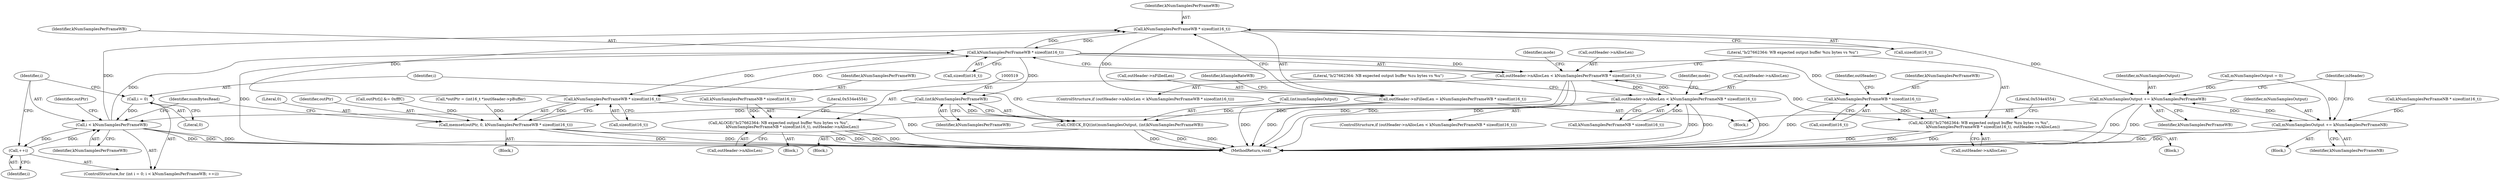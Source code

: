 digraph "0_Android_daa85dac2055b22dabbb3b4e537597e6ab73a866@API" {
"1000583" [label="(Call,kNumSamplesPerFrameWB * sizeof(int16_t))"];
"1000526" [label="(Call,i < kNumSamplesPerFrameWB)"];
"1000523" [label="(Call,i = 0)"];
"1000529" [label="(Call,++i)"];
"1000518" [label="(Call,(int)kNumSamplesPerFrameWB)"];
"1000377" [label="(Call,kNumSamplesPerFrameWB * sizeof(int16_t))"];
"1000477" [label="(Call,kNumSamplesPerFrameWB * sizeof(int16_t))"];
"1000583" [label="(Call,kNumSamplesPerFrameWB * sizeof(int16_t))"];
"1000373" [label="(Call,outHeader->nAllocLen < kNumSamplesPerFrameWB * sizeof(int16_t))"];
"1000238" [label="(Call,outHeader->nAllocLen < kNumSamplesPerFrameNB * sizeof(int16_t))"];
"1000247" [label="(Call,ALOGE(\"b/27662364: NB expected output buffer %zu bytes vs %u\",\n                       kNumSamplesPerFrameNB * sizeof(int16_t), outHeader->nAllocLen))"];
"1000382" [label="(Call,ALOGE(\"b/27662364: WB expected output buffer %zu bytes vs %u\",\n                       kNumSamplesPerFrameWB * sizeof(int16_t), outHeader->nAllocLen))"];
"1000384" [label="(Call,kNumSamplesPerFrameWB * sizeof(int16_t))"];
"1000474" [label="(Call,memset(outPtr, 0, kNumSamplesPerFrameWB * sizeof(int16_t)))"];
"1000579" [label="(Call,outHeader->nFilledLen = kNumSamplesPerFrameWB * sizeof(int16_t))"];
"1000588" [label="(Call,mNumSamplesOutput += kNumSamplesPerFrameWB)"];
"1000574" [label="(Call,mNumSamplesOutput += kNumSamplesPerFrameNB)"];
"1000514" [label="(Call,CHECK_EQ((int)numSamplesOutput, (int)kNumSamplesPerFrameWB))"];
"1000249" [label="(Call,kNumSamplesPerFrameNB * sizeof(int16_t))"];
"1000529" [label="(Call,++i)"];
"1000479" [label="(Call,sizeof(int16_t))"];
"1000382" [label="(Call,ALOGE(\"b/27662364: WB expected output buffer %zu bytes vs %u\",\n                       kNumSamplesPerFrameWB * sizeof(int16_t), outHeader->nAllocLen))"];
"1000385" [label="(Identifier,kNumSamplesPerFrameWB)"];
"1000580" [label="(Call,outHeader->nFilledLen)"];
"1000247" [label="(Call,ALOGE(\"b/27662364: NB expected output buffer %zu bytes vs %u\",\n                       kNumSamplesPerFrameNB * sizeof(int16_t), outHeader->nAllocLen))"];
"1000530" [label="(Identifier,i)"];
"1000476" [label="(Literal,0)"];
"1000515" [label="(Call,(int)numSamplesOutput)"];
"1000477" [label="(Call,kNumSamplesPerFrameWB * sizeof(int16_t))"];
"1000486" [label="(Block,)"];
"1000583" [label="(Call,kNumSamplesPerFrameWB * sizeof(int16_t))"];
"1000405" [label="(Identifier,mode)"];
"1000392" [label="(Literal,0x534e4554)"];
"1000237" [label="(ControlStructure,if (outHeader->nAllocLen < kNumSamplesPerFrameNB * sizeof(int16_t)))"];
"1000242" [label="(Call,kNumSamplesPerFrameNB * sizeof(int16_t))"];
"1000587" [label="(Identifier,kSampleRateWB)"];
"1000630" [label="(MethodReturn,void)"];
"1000478" [label="(Identifier,kNumSamplesPerFrameWB)"];
"1000579" [label="(Call,outHeader->nFilledLen = kNumSamplesPerFrameWB * sizeof(int16_t))"];
"1000525" [label="(Literal,0)"];
"1000475" [label="(Identifier,outPtr)"];
"1000585" [label="(Call,sizeof(int16_t))"];
"1000270" [label="(Identifier,mode)"];
"1000590" [label="(Identifier,kNumSamplesPerFrameWB)"];
"1000526" [label="(Call,i < kNumSamplesPerFrameWB)"];
"1000578" [label="(Block,)"];
"1000588" [label="(Call,mNumSamplesOutput += kNumSamplesPerFrameWB)"];
"1000253" [label="(Call,outHeader->nAllocLen)"];
"1000564" [label="(Block,)"];
"1000569" [label="(Call,kNumSamplesPerFrameNB * sizeof(int16_t))"];
"1000534" [label="(Identifier,outPtr)"];
"1000514" [label="(Call,CHECK_EQ((int)numSamplesOutput, (int)kNumSamplesPerFrameWB))"];
"1000527" [label="(Identifier,i)"];
"1000520" [label="(Identifier,kNumSamplesPerFrameWB)"];
"1000379" [label="(Call,sizeof(int16_t))"];
"1000528" [label="(Identifier,kNumSamplesPerFrameWB)"];
"1000388" [label="(Call,outHeader->nAllocLen)"];
"1000257" [label="(Literal,0x534e4554)"];
"1000389" [label="(Identifier,outHeader)"];
"1000575" [label="(Identifier,mNumSamplesOutput)"];
"1000383" [label="(Literal,\"b/27662364: WB expected output buffer %zu bytes vs %u\")"];
"1000377" [label="(Call,kNumSamplesPerFrameWB * sizeof(int16_t))"];
"1000246" [label="(Block,)"];
"1000524" [label="(Identifier,i)"];
"1000238" [label="(Call,outHeader->nAllocLen < kNumSamplesPerFrameNB * sizeof(int16_t))"];
"1000239" [label="(Call,outHeader->nAllocLen)"];
"1000532" [label="(Call,outPtr[i] &= 0xfffC)"];
"1000378" [label="(Identifier,kNumSamplesPerFrameWB)"];
"1000594" [label="(Identifier,inHeader)"];
"1000218" [label="(Call,mNumSamplesOutput = 0)"];
"1000372" [label="(ControlStructure,if (outHeader->nAllocLen < kNumSamplesPerFrameWB * sizeof(int16_t)))"];
"1000538" [label="(Identifier,numBytesRead)"];
"1000576" [label="(Identifier,kNumSamplesPerFrameNB)"];
"1000381" [label="(Block,)"];
"1000384" [label="(Call,kNumSamplesPerFrameWB * sizeof(int16_t))"];
"1000518" [label="(Call,(int)kNumSamplesPerFrameWB)"];
"1000574" [label="(Call,mNumSamplesOutput += kNumSamplesPerFrameNB)"];
"1000584" [label="(Identifier,kNumSamplesPerFrameWB)"];
"1000523" [label="(Call,i = 0)"];
"1000462" [label="(Call,*outPtr = (int16_t *)outHeader->pBuffer)"];
"1000248" [label="(Literal,\"b/27662364: NB expected output buffer %zu bytes vs %u\")"];
"1000589" [label="(Identifier,mNumSamplesOutput)"];
"1000521" [label="(ControlStructure,for (int i = 0; i < kNumSamplesPerFrameWB; ++i))"];
"1000386" [label="(Call,sizeof(int16_t))"];
"1000473" [label="(Block,)"];
"1000373" [label="(Call,outHeader->nAllocLen < kNumSamplesPerFrameWB * sizeof(int16_t))"];
"1000474" [label="(Call,memset(outPtr, 0, kNumSamplesPerFrameWB * sizeof(int16_t)))"];
"1000374" [label="(Call,outHeader->nAllocLen)"];
"1000583" -> "1000579"  [label="AST: "];
"1000583" -> "1000585"  [label="CFG: "];
"1000584" -> "1000583"  [label="AST: "];
"1000585" -> "1000583"  [label="AST: "];
"1000579" -> "1000583"  [label="CFG: "];
"1000583" -> "1000377"  [label="DDG: "];
"1000583" -> "1000579"  [label="DDG: "];
"1000526" -> "1000583"  [label="DDG: "];
"1000377" -> "1000583"  [label="DDG: "];
"1000477" -> "1000583"  [label="DDG: "];
"1000583" -> "1000588"  [label="DDG: "];
"1000526" -> "1000521"  [label="AST: "];
"1000526" -> "1000528"  [label="CFG: "];
"1000527" -> "1000526"  [label="AST: "];
"1000528" -> "1000526"  [label="AST: "];
"1000534" -> "1000526"  [label="CFG: "];
"1000538" -> "1000526"  [label="CFG: "];
"1000526" -> "1000630"  [label="DDG: "];
"1000526" -> "1000630"  [label="DDG: "];
"1000526" -> "1000630"  [label="DDG: "];
"1000526" -> "1000377"  [label="DDG: "];
"1000523" -> "1000526"  [label="DDG: "];
"1000529" -> "1000526"  [label="DDG: "];
"1000518" -> "1000526"  [label="DDG: "];
"1000526" -> "1000529"  [label="DDG: "];
"1000523" -> "1000521"  [label="AST: "];
"1000523" -> "1000525"  [label="CFG: "];
"1000524" -> "1000523"  [label="AST: "];
"1000525" -> "1000523"  [label="AST: "];
"1000527" -> "1000523"  [label="CFG: "];
"1000529" -> "1000521"  [label="AST: "];
"1000529" -> "1000530"  [label="CFG: "];
"1000530" -> "1000529"  [label="AST: "];
"1000527" -> "1000529"  [label="CFG: "];
"1000518" -> "1000514"  [label="AST: "];
"1000518" -> "1000520"  [label="CFG: "];
"1000519" -> "1000518"  [label="AST: "];
"1000520" -> "1000518"  [label="AST: "];
"1000514" -> "1000518"  [label="CFG: "];
"1000518" -> "1000514"  [label="DDG: "];
"1000377" -> "1000518"  [label="DDG: "];
"1000377" -> "1000373"  [label="AST: "];
"1000377" -> "1000379"  [label="CFG: "];
"1000378" -> "1000377"  [label="AST: "];
"1000379" -> "1000377"  [label="AST: "];
"1000373" -> "1000377"  [label="CFG: "];
"1000377" -> "1000630"  [label="DDG: "];
"1000377" -> "1000373"  [label="DDG: "];
"1000477" -> "1000377"  [label="DDG: "];
"1000377" -> "1000384"  [label="DDG: "];
"1000377" -> "1000477"  [label="DDG: "];
"1000477" -> "1000474"  [label="AST: "];
"1000477" -> "1000479"  [label="CFG: "];
"1000478" -> "1000477"  [label="AST: "];
"1000479" -> "1000477"  [label="AST: "];
"1000474" -> "1000477"  [label="CFG: "];
"1000477" -> "1000630"  [label="DDG: "];
"1000477" -> "1000474"  [label="DDG: "];
"1000373" -> "1000372"  [label="AST: "];
"1000374" -> "1000373"  [label="AST: "];
"1000383" -> "1000373"  [label="CFG: "];
"1000405" -> "1000373"  [label="CFG: "];
"1000373" -> "1000630"  [label="DDG: "];
"1000373" -> "1000630"  [label="DDG: "];
"1000373" -> "1000630"  [label="DDG: "];
"1000373" -> "1000238"  [label="DDG: "];
"1000238" -> "1000373"  [label="DDG: "];
"1000373" -> "1000382"  [label="DDG: "];
"1000238" -> "1000237"  [label="AST: "];
"1000238" -> "1000242"  [label="CFG: "];
"1000239" -> "1000238"  [label="AST: "];
"1000242" -> "1000238"  [label="AST: "];
"1000248" -> "1000238"  [label="CFG: "];
"1000270" -> "1000238"  [label="CFG: "];
"1000238" -> "1000630"  [label="DDG: "];
"1000238" -> "1000630"  [label="DDG: "];
"1000238" -> "1000630"  [label="DDG: "];
"1000242" -> "1000238"  [label="DDG: "];
"1000238" -> "1000247"  [label="DDG: "];
"1000247" -> "1000246"  [label="AST: "];
"1000247" -> "1000253"  [label="CFG: "];
"1000248" -> "1000247"  [label="AST: "];
"1000249" -> "1000247"  [label="AST: "];
"1000253" -> "1000247"  [label="AST: "];
"1000257" -> "1000247"  [label="CFG: "];
"1000247" -> "1000630"  [label="DDG: "];
"1000247" -> "1000630"  [label="DDG: "];
"1000247" -> "1000630"  [label="DDG: "];
"1000249" -> "1000247"  [label="DDG: "];
"1000382" -> "1000381"  [label="AST: "];
"1000382" -> "1000388"  [label="CFG: "];
"1000383" -> "1000382"  [label="AST: "];
"1000384" -> "1000382"  [label="AST: "];
"1000388" -> "1000382"  [label="AST: "];
"1000392" -> "1000382"  [label="CFG: "];
"1000382" -> "1000630"  [label="DDG: "];
"1000382" -> "1000630"  [label="DDG: "];
"1000382" -> "1000630"  [label="DDG: "];
"1000384" -> "1000382"  [label="DDG: "];
"1000384" -> "1000386"  [label="CFG: "];
"1000385" -> "1000384"  [label="AST: "];
"1000386" -> "1000384"  [label="AST: "];
"1000389" -> "1000384"  [label="CFG: "];
"1000384" -> "1000630"  [label="DDG: "];
"1000474" -> "1000473"  [label="AST: "];
"1000475" -> "1000474"  [label="AST: "];
"1000476" -> "1000474"  [label="AST: "];
"1000538" -> "1000474"  [label="CFG: "];
"1000474" -> "1000630"  [label="DDG: "];
"1000474" -> "1000630"  [label="DDG: "];
"1000474" -> "1000630"  [label="DDG: "];
"1000532" -> "1000474"  [label="DDG: "];
"1000462" -> "1000474"  [label="DDG: "];
"1000579" -> "1000578"  [label="AST: "];
"1000580" -> "1000579"  [label="AST: "];
"1000587" -> "1000579"  [label="CFG: "];
"1000579" -> "1000630"  [label="DDG: "];
"1000579" -> "1000630"  [label="DDG: "];
"1000588" -> "1000578"  [label="AST: "];
"1000588" -> "1000590"  [label="CFG: "];
"1000589" -> "1000588"  [label="AST: "];
"1000590" -> "1000588"  [label="AST: "];
"1000594" -> "1000588"  [label="CFG: "];
"1000588" -> "1000630"  [label="DDG: "];
"1000588" -> "1000630"  [label="DDG: "];
"1000588" -> "1000574"  [label="DDG: "];
"1000574" -> "1000588"  [label="DDG: "];
"1000218" -> "1000588"  [label="DDG: "];
"1000574" -> "1000564"  [label="AST: "];
"1000574" -> "1000576"  [label="CFG: "];
"1000575" -> "1000574"  [label="AST: "];
"1000576" -> "1000574"  [label="AST: "];
"1000594" -> "1000574"  [label="CFG: "];
"1000574" -> "1000630"  [label="DDG: "];
"1000574" -> "1000630"  [label="DDG: "];
"1000569" -> "1000574"  [label="DDG: "];
"1000218" -> "1000574"  [label="DDG: "];
"1000514" -> "1000486"  [label="AST: "];
"1000515" -> "1000514"  [label="AST: "];
"1000524" -> "1000514"  [label="CFG: "];
"1000514" -> "1000630"  [label="DDG: "];
"1000514" -> "1000630"  [label="DDG: "];
"1000514" -> "1000630"  [label="DDG: "];
"1000515" -> "1000514"  [label="DDG: "];
}
